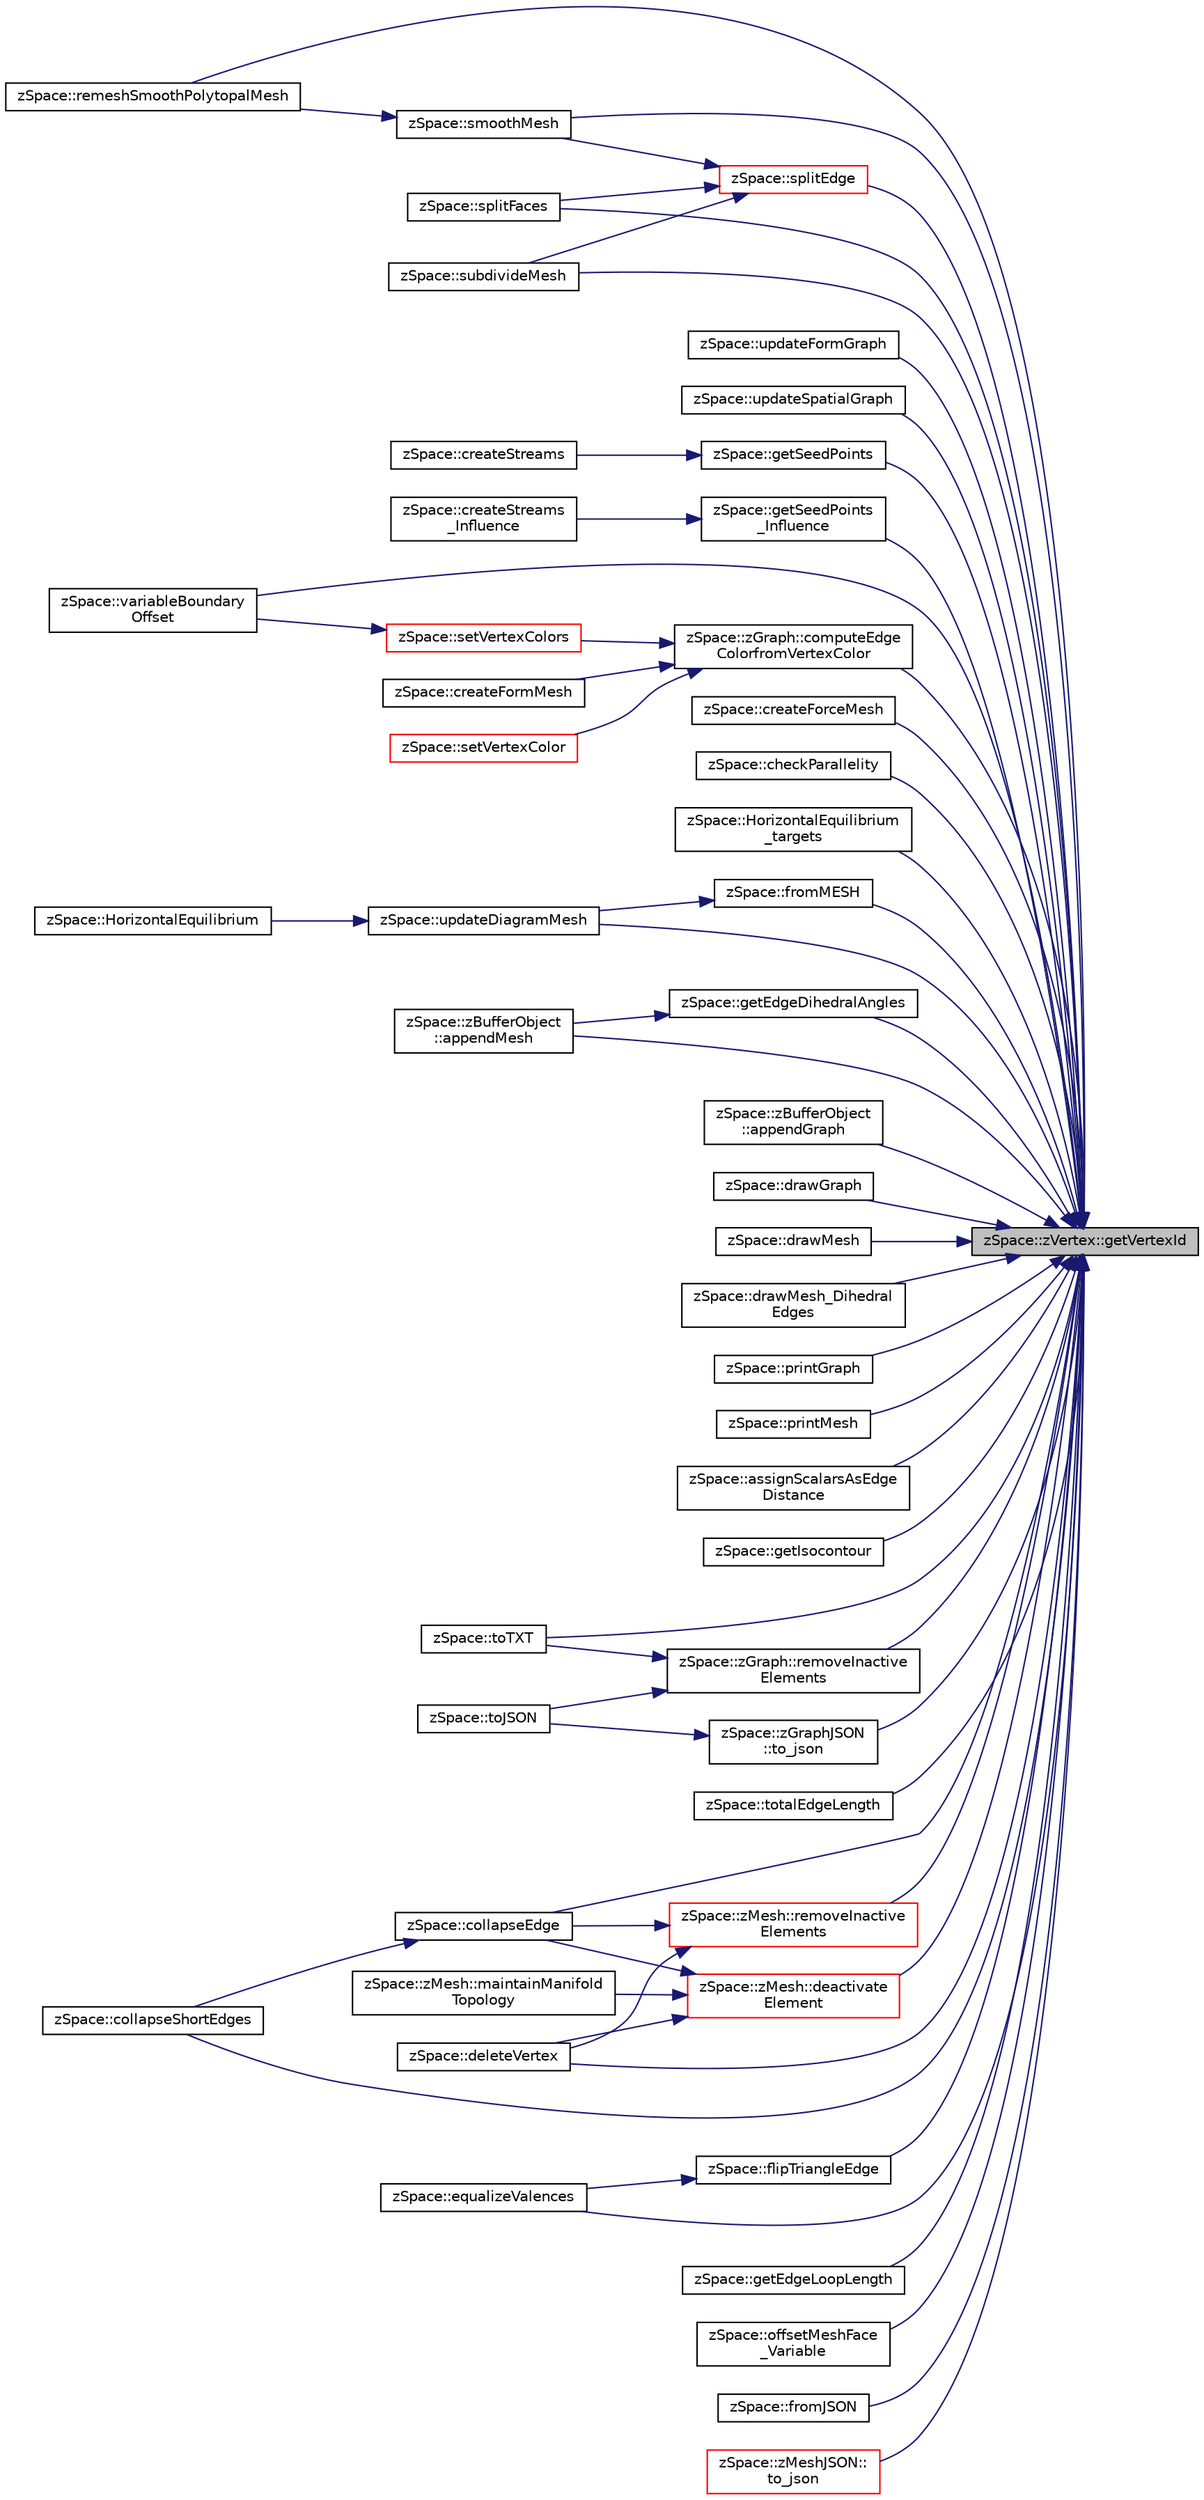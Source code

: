 digraph "zSpace::zVertex::getVertexId"
{
 // LATEX_PDF_SIZE
  edge [fontname="Helvetica",fontsize="10",labelfontname="Helvetica",labelfontsize="10"];
  node [fontname="Helvetica",fontsize="10",shape=record];
  rankdir="RL";
  Node89 [label="zSpace::zVertex::getVertexId",height=0.2,width=0.4,color="black", fillcolor="grey75", style="filled", fontcolor="black",tooltip="This method returns the vertexId of current zVertex."];
  Node89 -> Node90 [dir="back",color="midnightblue",fontsize="10",style="solid",fontname="Helvetica"];
  Node90 [label="zSpace::remeshSmoothPolytopalMesh",height=0.2,width=0.4,color="black", fillcolor="white", style="filled",URL="$group__z_polytopal.html#ga5dd7e372cf8287c0434778b2e58d41f1",tooltip="This method remeshes the smoothed polytopal mesh to have rulings in ony one direction."];
  Node89 -> Node91 [dir="back",color="midnightblue",fontsize="10",style="solid",fontname="Helvetica"];
  Node91 [label="zSpace::updateFormGraph",height=0.2,width=0.4,color="black", fillcolor="white", style="filled",URL="$group__z_polytopal.html#ga4e6850be5b5333e95b01d524d2a51d79",tooltip="This method updates the form diagram."];
  Node89 -> Node92 [dir="back",color="midnightblue",fontsize="10",style="solid",fontname="Helvetica"];
  Node92 [label="zSpace::updateSpatialGraph",height=0.2,width=0.4,color="black", fillcolor="white", style="filled",URL="$group__z_spatial_structure.html#ga1b949801964a52e7def70ec461cbd4d6",tooltip="This method updates the form diagram."];
  Node89 -> Node93 [dir="back",color="midnightblue",fontsize="10",style="solid",fontname="Helvetica"];
  Node93 [label="zSpace::getSeedPoints",height=0.2,width=0.4,color="black", fillcolor="white", style="filled",URL="$group__z_stream_lines2_d.html#ga0e134353ee94a16509a6a41f8aef3d69",tooltip="This method computes the seed points."];
  Node93 -> Node94 [dir="back",color="midnightblue",fontsize="10",style="solid",fontname="Helvetica"];
  Node94 [label="zSpace::createStreams",height=0.2,width=0.4,color="black", fillcolor="white", style="filled",URL="$group__z_stream_lines2_d.html#ga0021c3f38461af2249546285b2a40c03",tooltip="This method creates the stream lines and stores them as a graph."];
  Node89 -> Node95 [dir="back",color="midnightblue",fontsize="10",style="solid",fontname="Helvetica"];
  Node95 [label="zSpace::getSeedPoints\l_Influence",height=0.2,width=0.4,color="black", fillcolor="white", style="filled",URL="$group__z_stream_lines2_d.html#ga3560060cde4350899a0dc5dc6368df2a",tooltip="This method computes the seed points."];
  Node95 -> Node96 [dir="back",color="midnightblue",fontsize="10",style="solid",fontname="Helvetica"];
  Node96 [label="zSpace::createStreams\l_Influence",height=0.2,width=0.4,color="black", fillcolor="white", style="filled",URL="$group__z_stream_lines2_d.html#ga6cbceb22b0a8b3764486c381db97fc22",tooltip="This method creates the stream lines and stores them as a graph."];
  Node89 -> Node97 [dir="back",color="midnightblue",fontsize="10",style="solid",fontname="Helvetica"];
  Node97 [label="zSpace::variableBoundary\lOffset",height=0.2,width=0.4,color="black", fillcolor="white", style="filled",URL="$group__z_variable_extrude.html#ga9c135fd7362c20a7c6eba655e7abc418",tooltip="This method offsets the boundary faces of the input mesh based on vertex color. It uses only the red ..."];
  Node89 -> Node98 [dir="back",color="midnightblue",fontsize="10",style="solid",fontname="Helvetica"];
  Node98 [label="zSpace::createForceMesh",height=0.2,width=0.4,color="black", fillcolor="white", style="filled",URL="$group__z_vault___t_n_a.html#ga25c838cdc81a084a1fffacb95da267a3",tooltip="This method computes the force mesh based on the thrust netwrok analysis."];
  Node89 -> Node99 [dir="back",color="midnightblue",fontsize="10",style="solid",fontname="Helvetica"];
  Node99 [label="zSpace::checkParallelity",height=0.2,width=0.4,color="black", fillcolor="white", style="filled",URL="$group__z_vault___t_n_a.html#gac6feb95b39d4a9a1e184b1877a8cad26",tooltip="This method checks if the form mesh edges and corresponding force mesh edge are parallel."];
  Node89 -> Node100 [dir="back",color="midnightblue",fontsize="10",style="solid",fontname="Helvetica"];
  Node100 [label="zSpace::HorizontalEquilibrium\l_targets",height=0.2,width=0.4,color="black", fillcolor="white", style="filled",URL="$group__z_vault___t_n_a.html#ga996957da603ae17e1ba37e2a42840c3b",tooltip="This method computes the if the form mesh edges and corresponding force mesh edge are parallel."];
  Node89 -> Node101 [dir="back",color="midnightblue",fontsize="10",style="solid",fontname="Helvetica"];
  Node101 [label="zSpace::updateDiagramMesh",height=0.2,width=0.4,color="black", fillcolor="white", style="filled",URL="$group__z_vault___t_n_a.html#ga583e27b88e6c766745031b0cd19cad0b",tooltip="This method updates the input diagram - form / force mesh."];
  Node101 -> Node102 [dir="back",color="midnightblue",fontsize="10",style="solid",fontname="Helvetica"];
  Node102 [label="zSpace::HorizontalEquilibrium",height=0.2,width=0.4,color="black", fillcolor="white", style="filled",URL="$group__z_vault___t_n_a.html#ga5a8d4aa06aab83a8f1da53e3ddbde0a3",tooltip="This method computes the horizontal equilibrium of the form and force mesh."];
  Node89 -> Node103 [dir="back",color="midnightblue",fontsize="10",style="solid",fontname="Helvetica"];
  Node103 [label="zSpace::zBufferObject\l::appendMesh",height=0.2,width=0.4,color="black", fillcolor="white", style="filled",URL="$classz_space_1_1z_buffer_object.html#ac5e8e4b2d6a21dbf4e59ed55a8b8bc58",tooltip="This method appends zMesh to the buffer."];
  Node89 -> Node104 [dir="back",color="midnightblue",fontsize="10",style="solid",fontname="Helvetica"];
  Node104 [label="zSpace::zBufferObject\l::appendGraph",height=0.2,width=0.4,color="black", fillcolor="white", style="filled",URL="$classz_space_1_1z_buffer_object.html#a435dffa7c25389e962ea22c0278707ec",tooltip="This method appends zGraph to the buffer."];
  Node89 -> Node105 [dir="back",color="midnightblue",fontsize="10",style="solid",fontname="Helvetica"];
  Node105 [label="zSpace::drawGraph",height=0.2,width=0.4,color="black", fillcolor="white", style="filled",URL="$group__z_display_utilities.html#ga19e4aa1b12bc2b30484025feecb7554c",tooltip="This method displays the zGraph."];
  Node89 -> Node106 [dir="back",color="midnightblue",fontsize="10",style="solid",fontname="Helvetica"];
  Node106 [label="zSpace::drawMesh",height=0.2,width=0.4,color="black", fillcolor="white", style="filled",URL="$group__z_display_utilities.html#ga90f9bbfff5e1d7e80e48a0ceeba46508",tooltip="This method displays the zMesh."];
  Node89 -> Node107 [dir="back",color="midnightblue",fontsize="10",style="solid",fontname="Helvetica"];
  Node107 [label="zSpace::drawMesh_Dihedral\lEdges",height=0.2,width=0.4,color="black", fillcolor="white", style="filled",URL="$group__z_display_utilities.html#ga97fe00f10c314c725e8b314a87c12803",tooltip="This method displays the dihedral edges of a mesh above the input angle threshold."];
  Node89 -> Node108 [dir="back",color="midnightblue",fontsize="10",style="solid",fontname="Helvetica"];
  Node108 [label="zSpace::printGraph",height=0.2,width=0.4,color="black", fillcolor="white", style="filled",URL="$group__z_print_utilities.html#ga96cf7a290a07af957dbe1740993c721d",tooltip="This method prints graph data to the console."];
  Node89 -> Node109 [dir="back",color="midnightblue",fontsize="10",style="solid",fontname="Helvetica"];
  Node109 [label="zSpace::printMesh",height=0.2,width=0.4,color="black", fillcolor="white", style="filled",URL="$group__z_print_utilities.html#ga24820d178bfefb22bc7bf22a3945bb6f",tooltip="This method prints mesh data to the console."];
  Node89 -> Node110 [dir="back",color="midnightblue",fontsize="10",style="solid",fontname="Helvetica"];
  Node110 [label="zSpace::assignScalarsAsEdge\lDistance",height=0.2,width=0.4,color="black", fillcolor="white", style="filled",URL="$group__z_field2_d_utilities.html#ga9b9b7c2e08f35363c4e937cd3f8fccfb",tooltip="This method creates a edge distance Field from the input mesh."];
  Node89 -> Node111 [dir="back",color="midnightblue",fontsize="10",style="solid",fontname="Helvetica"];
  Node111 [label="zSpace::getIsocontour",height=0.2,width=0.4,color="black", fillcolor="white", style="filled",URL="$group__z_field2_d_utilities.html#ga6e47ed2966a60fe23fd026823eabac51",tooltip="This method creates a isocontour graph from the input field mesh at the given field threshold."];
  Node89 -> Node112 [dir="back",color="midnightblue",fontsize="10",style="solid",fontname="Helvetica"];
  Node112 [label="zSpace::zGraph::computeEdge\lColorfromVertexColor",height=0.2,width=0.4,color="black", fillcolor="white", style="filled",URL="$classz_space_1_1z_graph.html#a9d24b6ca7f58c16f1284671797267f21",tooltip="This method computes the Edge colors based on the vertex colors."];
  Node112 -> Node113 [dir="back",color="midnightblue",fontsize="10",style="solid",fontname="Helvetica"];
  Node113 [label="zSpace::createFormMesh",height=0.2,width=0.4,color="black", fillcolor="white", style="filled",URL="$group__z_vault___t_n_a.html#gaab05651bd4b24598fd5c7b786a0e771e",tooltip="This method computes the form mesh based on the thrust netwrok analysis."];
  Node112 -> Node114 [dir="back",color="midnightblue",fontsize="10",style="solid",fontname="Helvetica"];
  Node114 [label="zSpace::setVertexColor",height=0.2,width=0.4,color="red", fillcolor="white", style="filled",URL="$group__z_graph_utilities.html#ga4f9c543da91c5080307477a7a400ee01",tooltip="This method sets vertex color of all the vertices to the input color."];
  Node112 -> Node125 [dir="back",color="midnightblue",fontsize="10",style="solid",fontname="Helvetica"];
  Node125 [label="zSpace::setVertexColors",height=0.2,width=0.4,color="red", fillcolor="white", style="filled",URL="$group__z_graph_utilities.html#ga38cf9f6374db02e2f273b07d31c73dfb",tooltip="This method sets vertex color of all the vertices with the input color contatiner."];
  Node125 -> Node97 [dir="back",color="midnightblue",fontsize="10",style="solid",fontname="Helvetica"];
  Node89 -> Node127 [dir="back",color="midnightblue",fontsize="10",style="solid",fontname="Helvetica"];
  Node127 [label="zSpace::zGraph::removeInactive\lElements",height=0.2,width=0.4,color="black", fillcolor="white", style="filled",URL="$classz_space_1_1z_graph.html#afdd947e992fda2487ef6a5a3487d9e6b",tooltip="This method removes inactive elements from the array connected with the input type."];
  Node127 -> Node128 [dir="back",color="midnightblue",fontsize="10",style="solid",fontname="Helvetica"];
  Node128 [label="zSpace::toTXT",height=0.2,width=0.4,color="black", fillcolor="white", style="filled",URL="$group__z_i_o___graph.html#ga6578d361dabd565a48e2093a80e6f8b6",tooltip="This method exports zGraph to a TXT file format."];
  Node127 -> Node129 [dir="back",color="midnightblue",fontsize="10",style="solid",fontname="Helvetica"];
  Node129 [label="zSpace::toJSON",height=0.2,width=0.4,color="black", fillcolor="white", style="filled",URL="$group__z_i_o___graph.html#gac49cfef1063731952f6decc21775c747",tooltip="This method exports zGraph to a JSON file format using JSON Modern Library."];
  Node89 -> Node130 [dir="back",color="midnightblue",fontsize="10",style="solid",fontname="Helvetica"];
  Node130 [label="zSpace::totalEdgeLength",height=0.2,width=0.4,color="black", fillcolor="white", style="filled",URL="$group__z_graph_utilities.html#ga35460aaad2c88df17da9be878dcc72f4",tooltip="This method returns the total edge length of the graph."];
  Node89 -> Node131 [dir="back",color="midnightblue",fontsize="10",style="solid",fontname="Helvetica"];
  Node131 [label="zSpace::zMesh::deactivate\lElement",height=0.2,width=0.4,color="red", fillcolor="white", style="filled",URL="$classz_space_1_1z_mesh.html#aea35829fdb54f511f93cef10c85da66c",tooltip="This method deactivates the input elements from the array connected with the input type."];
  Node131 -> Node132 [dir="back",color="midnightblue",fontsize="10",style="solid",fontname="Helvetica"];
  Node132 [label="zSpace::zMesh::maintainManifold\lTopology",height=0.2,width=0.4,color="black", fillcolor="white", style="filled",URL="$classz_space_1_1z_mesh.html#ae66609043bee62d706443ac5dc47304f",tooltip="This method cleans up the mesh to maintain manifolod topology."];
  Node131 -> Node133 [dir="back",color="midnightblue",fontsize="10",style="solid",fontname="Helvetica"];
  Node133 [label="zSpace::deleteVertex",height=0.2,width=0.4,color="black", fillcolor="white", style="filled",URL="$group__z_mesh_modifiers.html#ga20644ac4933b8ae055b0eb47a9df8420",tooltip="This method deletes the mesh vertex given by the input vertex index."];
  Node131 -> Node135 [dir="back",color="midnightblue",fontsize="10",style="solid",fontname="Helvetica"];
  Node135 [label="zSpace::collapseEdge",height=0.2,width=0.4,color="black", fillcolor="white", style="filled",URL="$group__z_mesh_modifiers.html#ga77533a4e95924fa8c030ba013eef1ec6",tooltip="This method collapses an edge into a vertex."];
  Node135 -> Node136 [dir="back",color="midnightblue",fontsize="10",style="solid",fontname="Helvetica"];
  Node136 [label="zSpace::collapseShortEdges",height=0.2,width=0.4,color="black", fillcolor="white", style="filled",URL="$group__z_mesh_modifiers.html#ga14350e97740cec4f835125fb286fc071",tooltip="This method collapses an edge shorter than the given minimum edge length value if the collapsing does..."];
  Node89 -> Node137 [dir="back",color="midnightblue",fontsize="10",style="solid",fontname="Helvetica"];
  Node137 [label="zSpace::zMesh::removeInactive\lElements",height=0.2,width=0.4,color="red", fillcolor="white", style="filled",URL="$classz_space_1_1z_mesh.html#ab21d59eecb169921b427a7e766d47aa5",tooltip="This method removes inactive elements from the array connected with the input type."];
  Node137 -> Node133 [dir="back",color="midnightblue",fontsize="10",style="solid",fontname="Helvetica"];
  Node137 -> Node135 [dir="back",color="midnightblue",fontsize="10",style="solid",fontname="Helvetica"];
  Node89 -> Node133 [dir="back",color="midnightblue",fontsize="10",style="solid",fontname="Helvetica"];
  Node89 -> Node135 [dir="back",color="midnightblue",fontsize="10",style="solid",fontname="Helvetica"];
  Node89 -> Node140 [dir="back",color="midnightblue",fontsize="10",style="solid",fontname="Helvetica"];
  Node140 [label="zSpace::splitEdge",height=0.2,width=0.4,color="red", fillcolor="white", style="filled",URL="$group__z_mesh_modifiers.html#gae7cb2380ed0e9717421bf19db5817cd6",tooltip="This method splits an edge and inserts a vertex along the edge at the input factor."];
  Node140 -> Node141 [dir="back",color="midnightblue",fontsize="10",style="solid",fontname="Helvetica"];
  Node141 [label="zSpace::splitFaces",height=0.2,width=0.4,color="black", fillcolor="white", style="filled",URL="$group__z_mesh_modifiers.html#gaeda022d590a10b38c94e75bc0e278d80",tooltip="This method splits a set of edges and faces of a mesh in a continuous manner."];
  Node140 -> Node142 [dir="back",color="midnightblue",fontsize="10",style="solid",fontname="Helvetica"];
  Node142 [label="zSpace::subdivideMesh",height=0.2,width=0.4,color="black", fillcolor="white", style="filled",URL="$group__z_mesh_modifiers.html#ga8c3af5dd0f40d6f82fd23ceead47dc64",tooltip="This method subdivides all the faces and edges of the mesh."];
  Node140 -> Node143 [dir="back",color="midnightblue",fontsize="10",style="solid",fontname="Helvetica"];
  Node143 [label="zSpace::smoothMesh",height=0.2,width=0.4,color="black", fillcolor="white", style="filled",URL="$group__z_mesh_modifiers.html#ga41f9be96453c21ac7b33b2991c284775",tooltip="This method applies Catmull-Clark subdivision to the mesh."];
  Node143 -> Node90 [dir="back",color="midnightblue",fontsize="10",style="solid",fontname="Helvetica"];
  Node89 -> Node145 [dir="back",color="midnightblue",fontsize="10",style="solid",fontname="Helvetica"];
  Node145 [label="zSpace::flipTriangleEdge",height=0.2,width=0.4,color="black", fillcolor="white", style="filled",URL="$group__z_mesh_modifiers.html#ga23b04bfa34f16159cbc2b1c5e1116f39",tooltip="This method flips the edge shared bettwen two rainglua faces."];
  Node145 -> Node146 [dir="back",color="midnightblue",fontsize="10",style="solid",fontname="Helvetica"];
  Node146 [label="zSpace::equalizeValences",height=0.2,width=0.4,color="black", fillcolor="white", style="filled",URL="$group__z_mesh_modifiers.html#ga50d27f458f57c4f90fa9242b05ded2d2",tooltip="This method equalizes the vertex valences by flipping edges of the input triangulated mesh...."];
  Node89 -> Node141 [dir="back",color="midnightblue",fontsize="10",style="solid",fontname="Helvetica"];
  Node89 -> Node142 [dir="back",color="midnightblue",fontsize="10",style="solid",fontname="Helvetica"];
  Node89 -> Node143 [dir="back",color="midnightblue",fontsize="10",style="solid",fontname="Helvetica"];
  Node89 -> Node136 [dir="back",color="midnightblue",fontsize="10",style="solid",fontname="Helvetica"];
  Node89 -> Node146 [dir="back",color="midnightblue",fontsize="10",style="solid",fontname="Helvetica"];
  Node89 -> Node147 [dir="back",color="midnightblue",fontsize="10",style="solid",fontname="Helvetica"];
  Node147 [label="zSpace::getEdgeDihedralAngles",height=0.2,width=0.4,color="black", fillcolor="white", style="filled",URL="$group__z_mesh_utilities.html#gaf531920d8d86c1c508bec8c71d5d9954",tooltip="This method computes the dihedral angle per edge of zMesh."];
  Node147 -> Node103 [dir="back",color="midnightblue",fontsize="10",style="solid",fontname="Helvetica"];
  Node89 -> Node148 [dir="back",color="midnightblue",fontsize="10",style="solid",fontname="Helvetica"];
  Node148 [label="zSpace::getEdgeLoopLength",height=0.2,width=0.4,color="black", fillcolor="white", style="filled",URL="$group__z_mesh_utilities.html#gab72b7e4a3c80733252896a6813c131e9",tooltip="This method computes the edge length of the edge loop starting at the input edge of zMesh."];
  Node89 -> Node149 [dir="back",color="midnightblue",fontsize="10",style="solid",fontname="Helvetica"];
  Node149 [label="zSpace::offsetMeshFace\l_Variable",height=0.2,width=0.4,color="black", fillcolor="white", style="filled",URL="$group__z_mesh_utilities.html#ga2d1e96823d5ddafb0c578999217416f5",tooltip="This method returns the vartiable offset positions of a polygon of the input mesh."];
  Node89 -> Node150 [dir="back",color="midnightblue",fontsize="10",style="solid",fontname="Helvetica"];
  Node150 [label="zSpace::fromJSON",height=0.2,width=0.4,color="black", fillcolor="white", style="filled",URL="$group__z_i_o___mesh.html#gad2f07c6da97272b61502c6fab57d83b0",tooltip="This method imports zMesh from a JSON file format using JSON Modern Library."];
  Node89 -> Node151 [dir="back",color="midnightblue",fontsize="10",style="solid",fontname="Helvetica"];
  Node151 [label="zSpace::fromMESH",height=0.2,width=0.4,color="black", fillcolor="white", style="filled",URL="$group__z_i_o___graph.html#gaf0c07f18c8822ecfe7fc06304527d209",tooltip="This method creates zGraph from a input zMesh."];
  Node151 -> Node101 [dir="back",color="midnightblue",fontsize="10",style="solid",fontname="Helvetica"];
  Node89 -> Node128 [dir="back",color="midnightblue",fontsize="10",style="solid",fontname="Helvetica"];
  Node89 -> Node152 [dir="back",color="midnightblue",fontsize="10",style="solid",fontname="Helvetica"];
  Node152 [label="zSpace::zMeshJSON::\lto_json",height=0.2,width=0.4,color="red", fillcolor="white", style="filled",URL="$classz_space_1_1z_mesh_j_s_o_n.html#a2f9c901ed11d790ecec40f3ca6ea4a17",tooltip="This method creates the JSON file from the input zMesh using JSON Modern Library."];
  Node89 -> Node153 [dir="back",color="midnightblue",fontsize="10",style="solid",fontname="Helvetica"];
  Node153 [label="zSpace::zGraphJSON\l::to_json",height=0.2,width=0.4,color="black", fillcolor="white", style="filled",URL="$classz_space_1_1z_graph_j_s_o_n.html#a0325de934ba660bfda600cd91beafc6c",tooltip="This method creates the JSON file from the input zGraph using JSON Modern Library."];
  Node153 -> Node129 [dir="back",color="midnightblue",fontsize="10",style="solid",fontname="Helvetica"];
}
